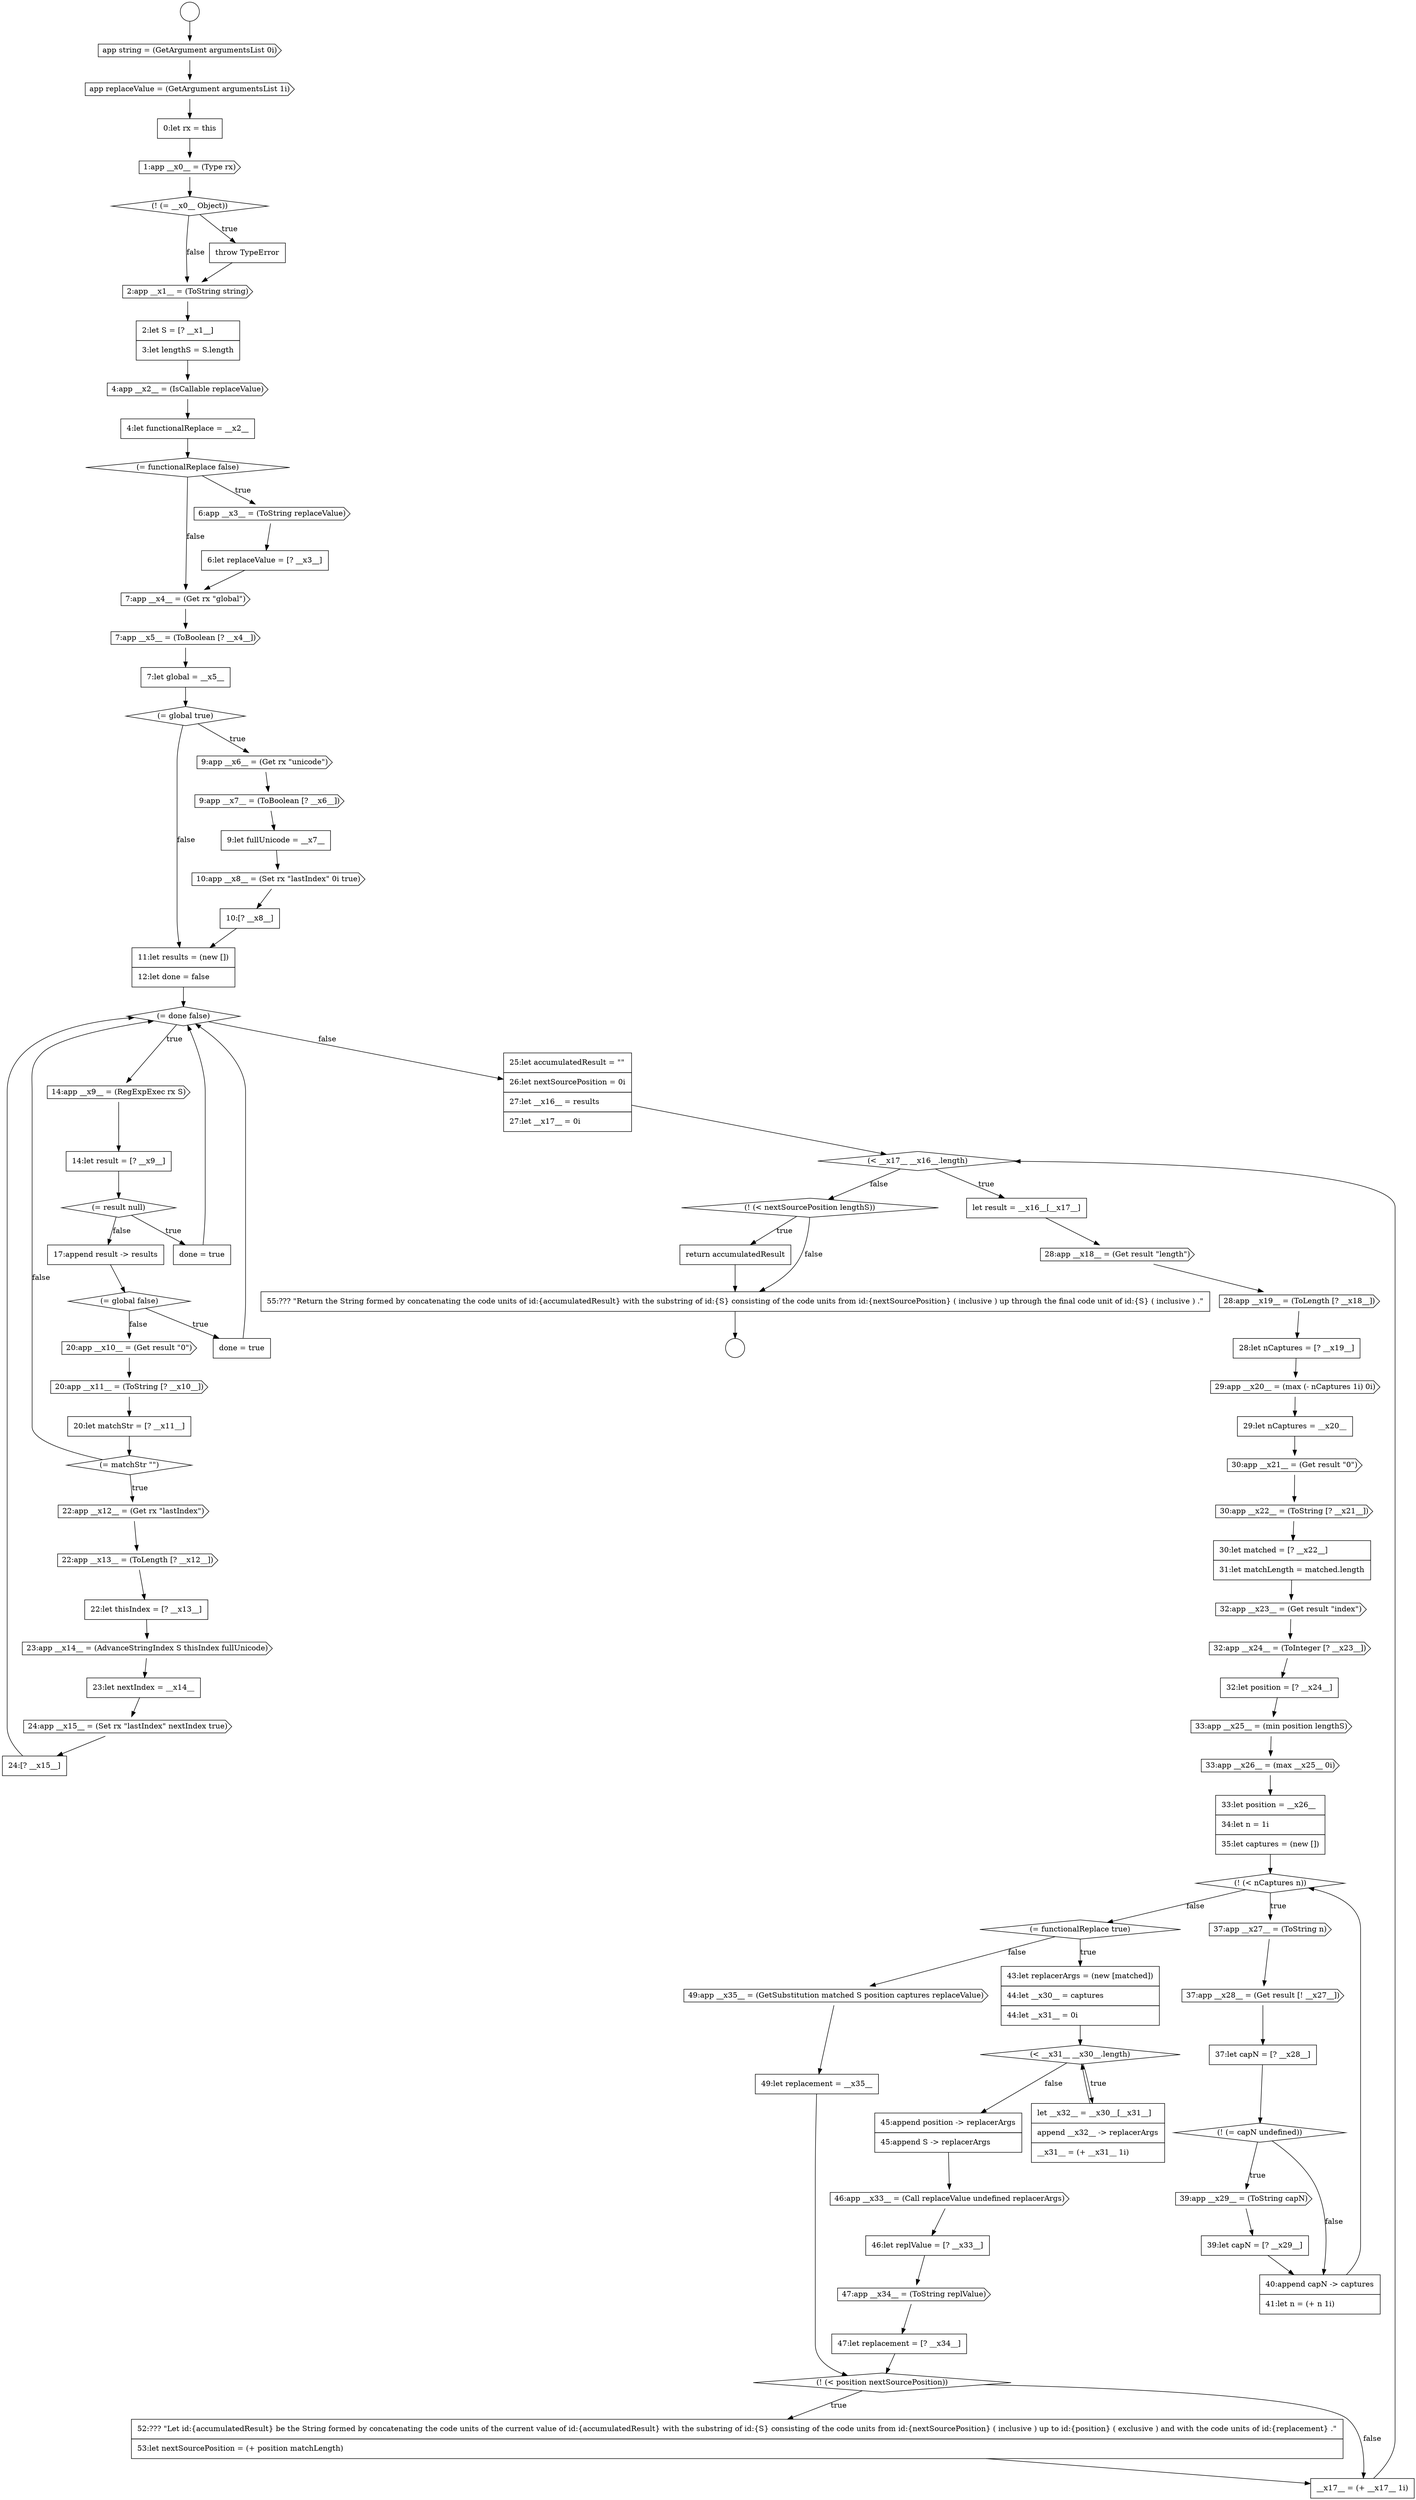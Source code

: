 digraph {
  node13317 [shape=cds, label=<<font color="black">7:app __x5__ = (ToBoolean [? __x4__])</font>> color="black" fillcolor="white" style=filled]
  node13305 [shape=none, margin=0, label=<<font color="black">
    <table border="0" cellborder="1" cellspacing="0" cellpadding="10">
      <tr><td align="left">0:let rx = this</td></tr>
    </table>
  </font>> color="black" fillcolor="white" style=filled]
  node13359 [shape=cds, label=<<font color="black">33:app __x25__ = (min position lengthS)</font>> color="black" fillcolor="white" style=filled]
  node13367 [shape=cds, label=<<font color="black">39:app __x29__ = (ToString capN)</font>> color="black" fillcolor="white" style=filled]
  node13328 [shape=none, margin=0, label=<<font color="black">
    <table border="0" cellborder="1" cellspacing="0" cellpadding="10">
      <tr><td align="left">14:let result = [? __x9__]</td></tr>
    </table>
  </font>> color="black" fillcolor="white" style=filled]
  node13377 [shape=cds, label=<<font color="black">47:app __x34__ = (ToString replValue)</font>> color="black" fillcolor="white" style=filled]
  node13321 [shape=cds, label=<<font color="black">9:app __x7__ = (ToBoolean [? __x6__])</font>> color="black" fillcolor="white" style=filled]
  node13373 [shape=none, margin=0, label=<<font color="black">
    <table border="0" cellborder="1" cellspacing="0" cellpadding="10">
      <tr><td align="left">let __x32__ = __x30__[__x31__]</td></tr>
      <tr><td align="left">append __x32__ -&gt; replacerArgs</td></tr>
      <tr><td align="left">__x31__ = (+ __x31__ 1i)</td></tr>
    </table>
  </font>> color="black" fillcolor="white" style=filled]
  node13302 [shape=circle label=" " color="black" fillcolor="white" style=filled]
  node13351 [shape=cds, label=<<font color="black">29:app __x20__ = (max (- nCaptures 1i) 0i)</font>> color="black" fillcolor="white" style=filled]
  node13341 [shape=cds, label=<<font color="black">23:app __x14__ = (AdvanceStringIndex S thisIndex fullUnicode)</font>> color="black" fillcolor="white" style=filled]
  node13378 [shape=none, margin=0, label=<<font color="black">
    <table border="0" cellborder="1" cellspacing="0" cellpadding="10">
      <tr><td align="left">47:let replacement = [? __x34__]</td></tr>
    </table>
  </font>> color="black" fillcolor="white" style=filled]
  node13361 [shape=none, margin=0, label=<<font color="black">
    <table border="0" cellborder="1" cellspacing="0" cellpadding="10">
      <tr><td align="left">33:let position = __x26__</td></tr>
      <tr><td align="left">34:let n = 1i</td></tr>
      <tr><td align="left">35:let captures = (new [])</td></tr>
    </table>
  </font>> color="black" fillcolor="white" style=filled]
  node13346 [shape=diamond, label=<<font color="black">(&lt; __x17__ __x16__.length)</font>> color="black" fillcolor="white" style=filled]
  node13313 [shape=diamond, label=<<font color="black">(= functionalReplace false)</font>> color="black" fillcolor="white" style=filled]
  node13360 [shape=cds, label=<<font color="black">33:app __x26__ = (max __x25__ 0i)</font>> color="black" fillcolor="white" style=filled]
  node13307 [shape=diamond, label=<<font color="black">(! (= __x0__ Object))</font>> color="black" fillcolor="white" style=filled]
  node13365 [shape=none, margin=0, label=<<font color="black">
    <table border="0" cellborder="1" cellspacing="0" cellpadding="10">
      <tr><td align="left">37:let capN = [? __x28__]</td></tr>
    </table>
  </font>> color="black" fillcolor="white" style=filled]
  node13350 [shape=none, margin=0, label=<<font color="black">
    <table border="0" cellborder="1" cellspacing="0" cellpadding="10">
      <tr><td align="left">28:let nCaptures = [? __x19__]</td></tr>
    </table>
  </font>> color="black" fillcolor="white" style=filled]
  node13332 [shape=diamond, label=<<font color="black">(= global false)</font>> color="black" fillcolor="white" style=filled]
  node13356 [shape=cds, label=<<font color="black">32:app __x23__ = (Get result &quot;index&quot;)</font>> color="black" fillcolor="white" style=filled]
  node13382 [shape=none, margin=0, label=<<font color="black">
    <table border="0" cellborder="1" cellspacing="0" cellpadding="10">
      <tr><td align="left">52:??? &quot;Let id:{accumulatedResult} be the String formed by concatenating the code units of the current value of id:{accumulatedResult} with the substring of id:{S} consisting of the code units from id:{nextSourcePosition} ( inclusive ) up to id:{position} ( exclusive ) and with the code units of id:{replacement} .&quot;</td></tr>
      <tr><td align="left">53:let nextSourcePosition = (+ position matchLength)</td></tr>
    </table>
  </font>> color="black" fillcolor="white" style=filled]
  node13312 [shape=none, margin=0, label=<<font color="black">
    <table border="0" cellborder="1" cellspacing="0" cellpadding="10">
      <tr><td align="left">4:let functionalReplace = __x2__</td></tr>
    </table>
  </font>> color="black" fillcolor="white" style=filled]
  node13325 [shape=none, margin=0, label=<<font color="black">
    <table border="0" cellborder="1" cellspacing="0" cellpadding="10">
      <tr><td align="left">11:let results = (new [])</td></tr>
      <tr><td align="left">12:let done = false</td></tr>
    </table>
  </font>> color="black" fillcolor="white" style=filled]
  node13352 [shape=none, margin=0, label=<<font color="black">
    <table border="0" cellborder="1" cellspacing="0" cellpadding="10">
      <tr><td align="left">29:let nCaptures = __x20__</td></tr>
    </table>
  </font>> color="black" fillcolor="white" style=filled]
  node13322 [shape=none, margin=0, label=<<font color="black">
    <table border="0" cellborder="1" cellspacing="0" cellpadding="10">
      <tr><td align="left">9:let fullUnicode = __x7__</td></tr>
    </table>
  </font>> color="black" fillcolor="white" style=filled]
  node13379 [shape=cds, label=<<font color="black">49:app __x35__ = (GetSubstitution matched S position captures replaceValue)</font>> color="black" fillcolor="white" style=filled]
  node13386 [shape=none, margin=0, label=<<font color="black">
    <table border="0" cellborder="1" cellspacing="0" cellpadding="10">
      <tr><td align="left">55:??? &quot;Return the String formed by concatenating the code units of id:{accumulatedResult} with the substring of id:{S} consisting of the code units from id:{nextSourcePosition} ( inclusive ) up through the final code unit of id:{S} ( inclusive ) .&quot;</td></tr>
    </table>
  </font>> color="black" fillcolor="white" style=filled]
  node13337 [shape=diamond, label=<<font color="black">(= matchStr &quot;&quot;)</font>> color="black" fillcolor="white" style=filled]
  node13335 [shape=cds, label=<<font color="black">20:app __x11__ = (ToString [? __x10__])</font>> color="black" fillcolor="white" style=filled]
  node13301 [shape=circle label=" " color="black" fillcolor="white" style=filled]
  node13362 [shape=diamond, label=<<font color="black">(! (&lt; nCaptures n))</font>> color="black" fillcolor="white" style=filled]
  node13347 [shape=none, margin=0, label=<<font color="black">
    <table border="0" cellborder="1" cellspacing="0" cellpadding="10">
      <tr><td align="left">let result = __x16__[__x17__]</td></tr>
    </table>
  </font>> color="black" fillcolor="white" style=filled]
  node13344 [shape=none, margin=0, label=<<font color="black">
    <table border="0" cellborder="1" cellspacing="0" cellpadding="10">
      <tr><td align="left">24:[? __x15__]</td></tr>
    </table>
  </font>> color="black" fillcolor="white" style=filled]
  node13308 [shape=none, margin=0, label=<<font color="black">
    <table border="0" cellborder="1" cellspacing="0" cellpadding="10">
      <tr><td align="left">throw TypeError</td></tr>
    </table>
  </font>> color="black" fillcolor="white" style=filled]
  node13355 [shape=none, margin=0, label=<<font color="black">
    <table border="0" cellborder="1" cellspacing="0" cellpadding="10">
      <tr><td align="left">30:let matched = [? __x22__]</td></tr>
      <tr><td align="left">31:let matchLength = matched.length</td></tr>
    </table>
  </font>> color="black" fillcolor="white" style=filled]
  node13309 [shape=cds, label=<<font color="black">2:app __x1__ = (ToString string)</font>> color="black" fillcolor="white" style=filled]
  node13366 [shape=diamond, label=<<font color="black">(! (= capN undefined))</font>> color="black" fillcolor="white" style=filled]
  node13376 [shape=none, margin=0, label=<<font color="black">
    <table border="0" cellborder="1" cellspacing="0" cellpadding="10">
      <tr><td align="left">46:let replValue = [? __x33__]</td></tr>
    </table>
  </font>> color="black" fillcolor="white" style=filled]
  node13316 [shape=cds, label=<<font color="black">7:app __x4__ = (Get rx &quot;global&quot;)</font>> color="black" fillcolor="white" style=filled]
  node13340 [shape=none, margin=0, label=<<font color="black">
    <table border="0" cellborder="1" cellspacing="0" cellpadding="10">
      <tr><td align="left">22:let thisIndex = [? __x13__]</td></tr>
    </table>
  </font>> color="black" fillcolor="white" style=filled]
  node13326 [shape=diamond, label=<<font color="black">(= done false)</font>> color="black" fillcolor="white" style=filled]
  node13383 [shape=none, margin=0, label=<<font color="black">
    <table border="0" cellborder="1" cellspacing="0" cellpadding="10">
      <tr><td align="left">__x17__ = (+ __x17__ 1i)</td></tr>
    </table>
  </font>> color="black" fillcolor="white" style=filled]
  node13331 [shape=none, margin=0, label=<<font color="black">
    <table border="0" cellborder="1" cellspacing="0" cellpadding="10">
      <tr><td align="left">17:append result -&gt; results</td></tr>
    </table>
  </font>> color="black" fillcolor="white" style=filled]
  node13372 [shape=diamond, label=<<font color="black">(&lt; __x31__ __x30__.length)</font>> color="black" fillcolor="white" style=filled]
  node13370 [shape=diamond, label=<<font color="black">(= functionalReplace true)</font>> color="black" fillcolor="white" style=filled]
  node13336 [shape=none, margin=0, label=<<font color="black">
    <table border="0" cellborder="1" cellspacing="0" cellpadding="10">
      <tr><td align="left">20:let matchStr = [? __x11__]</td></tr>
    </table>
  </font>> color="black" fillcolor="white" style=filled]
  node13338 [shape=cds, label=<<font color="black">22:app __x12__ = (Get rx &quot;lastIndex&quot;)</font>> color="black" fillcolor="white" style=filled]
  node13368 [shape=none, margin=0, label=<<font color="black">
    <table border="0" cellborder="1" cellspacing="0" cellpadding="10">
      <tr><td align="left">39:let capN = [? __x29__]</td></tr>
    </table>
  </font>> color="black" fillcolor="white" style=filled]
  node13363 [shape=cds, label=<<font color="black">37:app __x27__ = (ToString n)</font>> color="black" fillcolor="white" style=filled]
  node13358 [shape=none, margin=0, label=<<font color="black">
    <table border="0" cellborder="1" cellspacing="0" cellpadding="10">
      <tr><td align="left">32:let position = [? __x24__]</td></tr>
    </table>
  </font>> color="black" fillcolor="white" style=filled]
  node13319 [shape=diamond, label=<<font color="black">(= global true)</font>> color="black" fillcolor="white" style=filled]
  node13380 [shape=none, margin=0, label=<<font color="black">
    <table border="0" cellborder="1" cellspacing="0" cellpadding="10">
      <tr><td align="left">49:let replacement = __x35__</td></tr>
    </table>
  </font>> color="black" fillcolor="white" style=filled]
  node13385 [shape=none, margin=0, label=<<font color="black">
    <table border="0" cellborder="1" cellspacing="0" cellpadding="10">
      <tr><td align="left">return accumulatedResult</td></tr>
    </table>
  </font>> color="black" fillcolor="white" style=filled]
  node13343 [shape=cds, label=<<font color="black">24:app __x15__ = (Set rx &quot;lastIndex&quot; nextIndex true)</font>> color="black" fillcolor="white" style=filled]
  node13334 [shape=cds, label=<<font color="black">20:app __x10__ = (Get result &quot;0&quot;)</font>> color="black" fillcolor="white" style=filled]
  node13348 [shape=cds, label=<<font color="black">28:app __x18__ = (Get result &quot;length&quot;)</font>> color="black" fillcolor="white" style=filled]
  node13375 [shape=cds, label=<<font color="black">46:app __x33__ = (Call replaceValue undefined replacerArgs)</font>> color="black" fillcolor="white" style=filled]
  node13323 [shape=cds, label=<<font color="black">10:app __x8__ = (Set rx &quot;lastIndex&quot; 0i true)</font>> color="black" fillcolor="white" style=filled]
  node13304 [shape=cds, label=<<font color="black">app replaceValue = (GetArgument argumentsList 1i)</font>> color="black" fillcolor="white" style=filled]
  node13339 [shape=cds, label=<<font color="black">22:app __x13__ = (ToLength [? __x12__])</font>> color="black" fillcolor="white" style=filled]
  node13330 [shape=none, margin=0, label=<<font color="black">
    <table border="0" cellborder="1" cellspacing="0" cellpadding="10">
      <tr><td align="left">done = true</td></tr>
    </table>
  </font>> color="black" fillcolor="white" style=filled]
  node13371 [shape=none, margin=0, label=<<font color="black">
    <table border="0" cellborder="1" cellspacing="0" cellpadding="10">
      <tr><td align="left">43:let replacerArgs = (new [matched])</td></tr>
      <tr><td align="left">44:let __x30__ = captures</td></tr>
      <tr><td align="left">44:let __x31__ = 0i</td></tr>
    </table>
  </font>> color="black" fillcolor="white" style=filled]
  node13310 [shape=none, margin=0, label=<<font color="black">
    <table border="0" cellborder="1" cellspacing="0" cellpadding="10">
      <tr><td align="left">2:let S = [? __x1__]</td></tr>
      <tr><td align="left">3:let lengthS = S.length</td></tr>
    </table>
  </font>> color="black" fillcolor="white" style=filled]
  node13327 [shape=cds, label=<<font color="black">14:app __x9__ = (RegExpExec rx S)</font>> color="black" fillcolor="white" style=filled]
  node13354 [shape=cds, label=<<font color="black">30:app __x22__ = (ToString [? __x21__])</font>> color="black" fillcolor="white" style=filled]
  node13315 [shape=none, margin=0, label=<<font color="black">
    <table border="0" cellborder="1" cellspacing="0" cellpadding="10">
      <tr><td align="left">6:let replaceValue = [? __x3__]</td></tr>
    </table>
  </font>> color="black" fillcolor="white" style=filled]
  node13369 [shape=none, margin=0, label=<<font color="black">
    <table border="0" cellborder="1" cellspacing="0" cellpadding="10">
      <tr><td align="left">40:append capN -&gt; captures</td></tr>
      <tr><td align="left">41:let n = (+ n 1i)</td></tr>
    </table>
  </font>> color="black" fillcolor="white" style=filled]
  node13384 [shape=diamond, label=<<font color="black">(! (&lt; nextSourcePosition lengthS))</font>> color="black" fillcolor="white" style=filled]
  node13320 [shape=cds, label=<<font color="black">9:app __x6__ = (Get rx &quot;unicode&quot;)</font>> color="black" fillcolor="white" style=filled]
  node13374 [shape=none, margin=0, label=<<font color="black">
    <table border="0" cellborder="1" cellspacing="0" cellpadding="10">
      <tr><td align="left">45:append position -&gt; replacerArgs</td></tr>
      <tr><td align="left">45:append S -&gt; replacerArgs</td></tr>
    </table>
  </font>> color="black" fillcolor="white" style=filled]
  node13342 [shape=none, margin=0, label=<<font color="black">
    <table border="0" cellborder="1" cellspacing="0" cellpadding="10">
      <tr><td align="left">23:let nextIndex = __x14__</td></tr>
    </table>
  </font>> color="black" fillcolor="white" style=filled]
  node13357 [shape=cds, label=<<font color="black">32:app __x24__ = (ToInteger [? __x23__])</font>> color="black" fillcolor="white" style=filled]
  node13324 [shape=none, margin=0, label=<<font color="black">
    <table border="0" cellborder="1" cellspacing="0" cellpadding="10">
      <tr><td align="left">10:[? __x8__]</td></tr>
    </table>
  </font>> color="black" fillcolor="white" style=filled]
  node13303 [shape=cds, label=<<font color="black">app string = (GetArgument argumentsList 0i)</font>> color="black" fillcolor="white" style=filled]
  node13364 [shape=cds, label=<<font color="black">37:app __x28__ = (Get result [! __x27__])</font>> color="black" fillcolor="white" style=filled]
  node13345 [shape=none, margin=0, label=<<font color="black">
    <table border="0" cellborder="1" cellspacing="0" cellpadding="10">
      <tr><td align="left">25:let accumulatedResult = &quot;&quot;</td></tr>
      <tr><td align="left">26:let nextSourcePosition = 0i</td></tr>
      <tr><td align="left">27:let __x16__ = results</td></tr>
      <tr><td align="left">27:let __x17__ = 0i</td></tr>
    </table>
  </font>> color="black" fillcolor="white" style=filled]
  node13333 [shape=none, margin=0, label=<<font color="black">
    <table border="0" cellborder="1" cellspacing="0" cellpadding="10">
      <tr><td align="left">done = true</td></tr>
    </table>
  </font>> color="black" fillcolor="white" style=filled]
  node13318 [shape=none, margin=0, label=<<font color="black">
    <table border="0" cellborder="1" cellspacing="0" cellpadding="10">
      <tr><td align="left">7:let global = __x5__</td></tr>
    </table>
  </font>> color="black" fillcolor="white" style=filled]
  node13349 [shape=cds, label=<<font color="black">28:app __x19__ = (ToLength [? __x18__])</font>> color="black" fillcolor="white" style=filled]
  node13329 [shape=diamond, label=<<font color="black">(= result null)</font>> color="black" fillcolor="white" style=filled]
  node13314 [shape=cds, label=<<font color="black">6:app __x3__ = (ToString replaceValue)</font>> color="black" fillcolor="white" style=filled]
  node13353 [shape=cds, label=<<font color="black">30:app __x21__ = (Get result &quot;0&quot;)</font>> color="black" fillcolor="white" style=filled]
  node13306 [shape=cds, label=<<font color="black">1:app __x0__ = (Type rx)</font>> color="black" fillcolor="white" style=filled]
  node13311 [shape=cds, label=<<font color="black">4:app __x2__ = (IsCallable replaceValue)</font>> color="black" fillcolor="white" style=filled]
  node13381 [shape=diamond, label=<<font color="black">(! (&lt; position nextSourcePosition))</font>> color="black" fillcolor="white" style=filled]
  node13381 -> node13382 [label=<<font color="black">true</font>> color="black"]
  node13381 -> node13383 [label=<<font color="black">false</font>> color="black"]
  node13343 -> node13344 [ color="black"]
  node13385 -> node13386 [ color="black"]
  node13353 -> node13354 [ color="black"]
  node13342 -> node13343 [ color="black"]
  node13308 -> node13309 [ color="black"]
  node13375 -> node13376 [ color="black"]
  node13317 -> node13318 [ color="black"]
  node13310 -> node13311 [ color="black"]
  node13320 -> node13321 [ color="black"]
  node13321 -> node13322 [ color="black"]
  node13324 -> node13325 [ color="black"]
  node13368 -> node13369 [ color="black"]
  node13331 -> node13332 [ color="black"]
  node13370 -> node13371 [label=<<font color="black">true</font>> color="black"]
  node13370 -> node13379 [label=<<font color="black">false</font>> color="black"]
  node13367 -> node13368 [ color="black"]
  node13319 -> node13320 [label=<<font color="black">true</font>> color="black"]
  node13319 -> node13325 [label=<<font color="black">false</font>> color="black"]
  node13347 -> node13348 [ color="black"]
  node13339 -> node13340 [ color="black"]
  node13306 -> node13307 [ color="black"]
  node13311 -> node13312 [ color="black"]
  node13326 -> node13327 [label=<<font color="black">true</font>> color="black"]
  node13326 -> node13345 [label=<<font color="black">false</font>> color="black"]
  node13346 -> node13347 [label=<<font color="black">true</font>> color="black"]
  node13346 -> node13384 [label=<<font color="black">false</font>> color="black"]
  node13369 -> node13362 [ color="black"]
  node13332 -> node13333 [label=<<font color="black">true</font>> color="black"]
  node13332 -> node13334 [label=<<font color="black">false</font>> color="black"]
  node13380 -> node13381 [ color="black"]
  node13357 -> node13358 [ color="black"]
  node13322 -> node13323 [ color="black"]
  node13356 -> node13357 [ color="black"]
  node13374 -> node13375 [ color="black"]
  node13349 -> node13350 [ color="black"]
  node13327 -> node13328 [ color="black"]
  node13329 -> node13330 [label=<<font color="black">true</font>> color="black"]
  node13329 -> node13331 [label=<<font color="black">false</font>> color="black"]
  node13340 -> node13341 [ color="black"]
  node13364 -> node13365 [ color="black"]
  node13307 -> node13308 [label=<<font color="black">true</font>> color="black"]
  node13307 -> node13309 [label=<<font color="black">false</font>> color="black"]
  node13377 -> node13378 [ color="black"]
  node13376 -> node13377 [ color="black"]
  node13304 -> node13305 [ color="black"]
  node13301 -> node13303 [ color="black"]
  node13334 -> node13335 [ color="black"]
  node13318 -> node13319 [ color="black"]
  node13314 -> node13315 [ color="black"]
  node13359 -> node13360 [ color="black"]
  node13345 -> node13346 [ color="black"]
  node13338 -> node13339 [ color="black"]
  node13328 -> node13329 [ color="black"]
  node13352 -> node13353 [ color="black"]
  node13378 -> node13381 [ color="black"]
  node13309 -> node13310 [ color="black"]
  node13363 -> node13364 [ color="black"]
  node13350 -> node13351 [ color="black"]
  node13373 -> node13372 [ color="black"]
  node13315 -> node13316 [ color="black"]
  node13348 -> node13349 [ color="black"]
  node13330 -> node13326 [ color="black"]
  node13325 -> node13326 [ color="black"]
  node13372 -> node13373 [label=<<font color="black">true</font>> color="black"]
  node13372 -> node13374 [label=<<font color="black">false</font>> color="black"]
  node13303 -> node13304 [ color="black"]
  node13383 -> node13346 [ color="black"]
  node13333 -> node13326 [ color="black"]
  node13361 -> node13362 [ color="black"]
  node13341 -> node13342 [ color="black"]
  node13371 -> node13372 [ color="black"]
  node13336 -> node13337 [ color="black"]
  node13362 -> node13363 [label=<<font color="black">true</font>> color="black"]
  node13362 -> node13370 [label=<<font color="black">false</font>> color="black"]
  node13323 -> node13324 [ color="black"]
  node13355 -> node13356 [ color="black"]
  node13354 -> node13355 [ color="black"]
  node13351 -> node13352 [ color="black"]
  node13379 -> node13380 [ color="black"]
  node13312 -> node13313 [ color="black"]
  node13366 -> node13367 [label=<<font color="black">true</font>> color="black"]
  node13366 -> node13369 [label=<<font color="black">false</font>> color="black"]
  node13386 -> node13302 [ color="black"]
  node13382 -> node13383 [ color="black"]
  node13344 -> node13326 [ color="black"]
  node13365 -> node13366 [ color="black"]
  node13337 -> node13338 [label=<<font color="black">true</font>> color="black"]
  node13337 -> node13326 [label=<<font color="black">false</font>> color="black"]
  node13313 -> node13314 [label=<<font color="black">true</font>> color="black"]
  node13313 -> node13316 [label=<<font color="black">false</font>> color="black"]
  node13316 -> node13317 [ color="black"]
  node13360 -> node13361 [ color="black"]
  node13305 -> node13306 [ color="black"]
  node13384 -> node13385 [label=<<font color="black">true</font>> color="black"]
  node13384 -> node13386 [label=<<font color="black">false</font>> color="black"]
  node13358 -> node13359 [ color="black"]
  node13335 -> node13336 [ color="black"]
}
